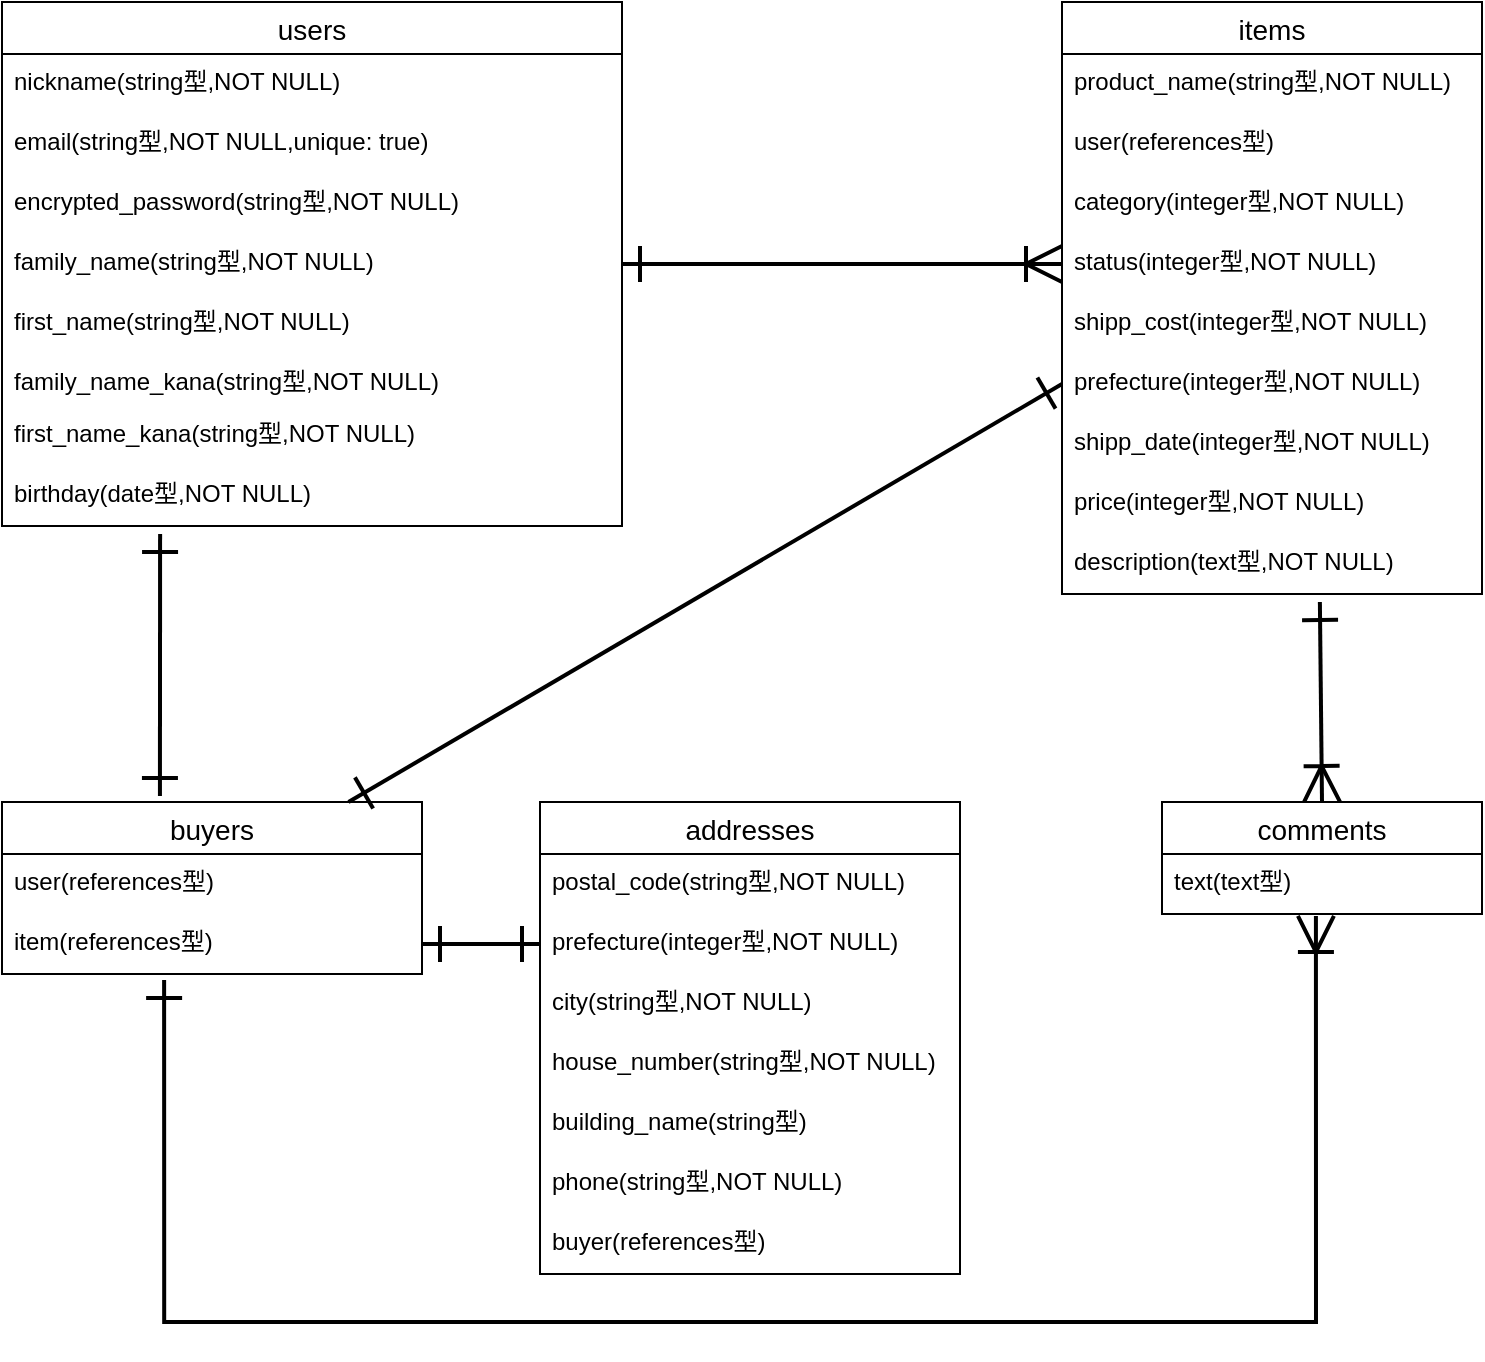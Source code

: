 <mxfile>
    <diagram id="Wvf_AMEsYwxyl8YDxMq0" name="ページ1">
        <mxGraphModel dx="761" dy="537" grid="1" gridSize="10" guides="1" tooltips="1" connect="1" arrows="1" fold="1" page="1" pageScale="1" pageWidth="827" pageHeight="1169" math="0" shadow="0">
            <root>
                <mxCell id="0"/>
                <mxCell id="1" parent="0"/>
                <mxCell id="2" value="users" style="swimlane;fontStyle=0;childLayout=stackLayout;horizontal=1;startSize=26;horizontalStack=0;resizeParent=1;resizeParentMax=0;resizeLast=0;collapsible=1;marginBottom=0;align=center;fontSize=14;" parent="1" vertex="1">
                    <mxGeometry x="40" y="40" width="310" height="262" as="geometry"/>
                </mxCell>
                <mxCell id="3" value="nickname(string型,NOT NULL)" style="text;strokeColor=none;fillColor=none;spacingLeft=4;spacingRight=4;overflow=hidden;rotatable=0;points=[[0,0.5],[1,0.5]];portConstraint=eastwest;fontSize=12;" parent="2" vertex="1">
                    <mxGeometry y="26" width="310" height="30" as="geometry"/>
                </mxCell>
                <mxCell id="4" value="email(string型,NOT NULL,unique: true)" style="text;strokeColor=none;fillColor=none;spacingLeft=4;spacingRight=4;overflow=hidden;rotatable=0;points=[[0,0.5],[1,0.5]];portConstraint=eastwest;fontSize=12;" parent="2" vertex="1">
                    <mxGeometry y="56" width="310" height="30" as="geometry"/>
                </mxCell>
                <mxCell id="5" value="encrypted_password(string型,NOT NULL)&#10;" style="text;strokeColor=none;fillColor=none;spacingLeft=4;spacingRight=4;overflow=hidden;rotatable=0;points=[[0,0.5],[1,0.5]];portConstraint=eastwest;fontSize=12;" parent="2" vertex="1">
                    <mxGeometry y="86" width="310" height="30" as="geometry"/>
                </mxCell>
                <mxCell id="tOfP7pvmhcuhbtr5Nc1U-6" value="family_name(string型,NOT NULL)" style="text;strokeColor=none;fillColor=none;spacingLeft=4;spacingRight=4;overflow=hidden;rotatable=0;points=[[0,0.5],[1,0.5]];portConstraint=eastwest;fontSize=12;" parent="2" vertex="1">
                    <mxGeometry y="116" width="310" height="30" as="geometry"/>
                </mxCell>
                <mxCell id="tOfP7pvmhcuhbtr5Nc1U-7" value="first_name(string型,NOT NULL)" style="text;strokeColor=none;fillColor=none;spacingLeft=4;spacingRight=4;overflow=hidden;rotatable=0;points=[[0,0.5],[1,0.5]];portConstraint=eastwest;fontSize=12;" parent="2" vertex="1">
                    <mxGeometry y="146" width="310" height="30" as="geometry"/>
                </mxCell>
                <mxCell id="8" value="family_name_kana(string型,NOT NULL)" style="text;strokeColor=none;fillColor=none;spacingLeft=4;spacingRight=4;overflow=hidden;rotatable=0;points=[[0,0.5],[1,0.5]];portConstraint=eastwest;fontSize=12;" parent="2" vertex="1">
                    <mxGeometry y="176" width="310" height="26" as="geometry"/>
                </mxCell>
                <mxCell id="9" value="first_name_kana(string型,NOT NULL)" style="text;strokeColor=none;fillColor=none;spacingLeft=4;spacingRight=4;overflow=hidden;rotatable=0;points=[[0,0.5],[1,0.5]];portConstraint=eastwest;fontSize=12;" parent="2" vertex="1">
                    <mxGeometry y="202" width="310" height="30" as="geometry"/>
                </mxCell>
                <mxCell id="10" value="birthday(date型,NOT NULL)" style="text;strokeColor=none;fillColor=none;spacingLeft=4;spacingRight=4;overflow=hidden;rotatable=0;points=[[0,0.5],[1,0.5]];portConstraint=eastwest;fontSize=12;" parent="2" vertex="1">
                    <mxGeometry y="232" width="310" height="30" as="geometry"/>
                </mxCell>
                <mxCell id="tOfP7pvmhcuhbtr5Nc1U-9" value="items" style="swimlane;fontStyle=0;childLayout=stackLayout;horizontal=1;startSize=26;horizontalStack=0;resizeParent=1;resizeParentMax=0;resizeLast=0;collapsible=1;marginBottom=0;align=center;fontSize=14;" parent="1" vertex="1">
                    <mxGeometry x="570" y="40" width="210" height="296" as="geometry"/>
                </mxCell>
                <mxCell id="tOfP7pvmhcuhbtr5Nc1U-12" value="product_name(string型,NOT NULL)" style="text;strokeColor=none;fillColor=none;spacingLeft=4;spacingRight=4;overflow=hidden;rotatable=0;points=[[0,0.5],[1,0.5]];portConstraint=eastwest;fontSize=12;" parent="tOfP7pvmhcuhbtr5Nc1U-9" vertex="1">
                    <mxGeometry y="26" width="210" height="30" as="geometry"/>
                </mxCell>
                <mxCell id="tOfP7pvmhcuhbtr5Nc1U-16" value="user(references型)" style="text;strokeColor=none;fillColor=none;spacingLeft=4;spacingRight=4;overflow=hidden;rotatable=0;points=[[0,0.5],[1,0.5]];portConstraint=eastwest;fontSize=12;" parent="tOfP7pvmhcuhbtr5Nc1U-9" vertex="1">
                    <mxGeometry y="56" width="210" height="30" as="geometry"/>
                </mxCell>
                <mxCell id="tOfP7pvmhcuhbtr5Nc1U-17" value="category(integer型,NOT NULL)" style="text;strokeColor=none;fillColor=none;spacingLeft=4;spacingRight=4;overflow=hidden;rotatable=0;points=[[0,0.5],[1,0.5]];portConstraint=eastwest;fontSize=12;" parent="tOfP7pvmhcuhbtr5Nc1U-9" vertex="1">
                    <mxGeometry y="86" width="210" height="30" as="geometry"/>
                </mxCell>
                <mxCell id="tOfP7pvmhcuhbtr5Nc1U-18" value="status(integer型,NOT NULL)" style="text;strokeColor=none;fillColor=none;spacingLeft=4;spacingRight=4;overflow=hidden;rotatable=0;points=[[0,0.5],[1,0.5]];portConstraint=eastwest;fontSize=12;" parent="tOfP7pvmhcuhbtr5Nc1U-9" vertex="1">
                    <mxGeometry y="116" width="210" height="30" as="geometry"/>
                </mxCell>
                <mxCell id="tOfP7pvmhcuhbtr5Nc1U-19" value="shipp_cost(integer型,NOT NULL)" style="text;strokeColor=none;fillColor=none;spacingLeft=4;spacingRight=4;overflow=hidden;rotatable=0;points=[[0,0.5],[1,0.5]];portConstraint=eastwest;fontSize=12;" parent="tOfP7pvmhcuhbtr5Nc1U-9" vertex="1">
                    <mxGeometry y="146" width="210" height="30" as="geometry"/>
                </mxCell>
                <mxCell id="tOfP7pvmhcuhbtr5Nc1U-20" value="prefecture(integer型,NOT NULL)" style="text;strokeColor=none;fillColor=none;spacingLeft=4;spacingRight=4;overflow=hidden;rotatable=0;points=[[0,0.5],[1,0.5]];portConstraint=eastwest;fontSize=12;" parent="tOfP7pvmhcuhbtr5Nc1U-9" vertex="1">
                    <mxGeometry y="176" width="210" height="30" as="geometry"/>
                </mxCell>
                <mxCell id="tOfP7pvmhcuhbtr5Nc1U-22" value="shipp_date(integer型,NOT NULL)" style="text;strokeColor=none;fillColor=none;spacingLeft=4;spacingRight=4;overflow=hidden;rotatable=0;points=[[0,0.5],[1,0.5]];portConstraint=eastwest;fontSize=12;" parent="tOfP7pvmhcuhbtr5Nc1U-9" vertex="1">
                    <mxGeometry y="206" width="210" height="30" as="geometry"/>
                </mxCell>
                <mxCell id="tOfP7pvmhcuhbtr5Nc1U-23" value="price(integer型,NOT NULL)" style="text;strokeColor=none;fillColor=none;spacingLeft=4;spacingRight=4;overflow=hidden;rotatable=0;points=[[0,0.5],[1,0.5]];portConstraint=eastwest;fontSize=12;" parent="tOfP7pvmhcuhbtr5Nc1U-9" vertex="1">
                    <mxGeometry y="236" width="210" height="30" as="geometry"/>
                </mxCell>
                <mxCell id="11" value="description(text型,NOT NULL)" style="text;strokeColor=none;fillColor=none;spacingLeft=4;spacingRight=4;overflow=hidden;rotatable=0;points=[[0,0.5],[1,0.5]];portConstraint=eastwest;fontSize=12;" parent="tOfP7pvmhcuhbtr5Nc1U-9" vertex="1">
                    <mxGeometry y="266" width="210" height="30" as="geometry"/>
                </mxCell>
                <mxCell id="tOfP7pvmhcuhbtr5Nc1U-24" value="buyers" style="swimlane;fontStyle=0;childLayout=stackLayout;horizontal=1;startSize=26;horizontalStack=0;resizeParent=1;resizeParentMax=0;resizeLast=0;collapsible=1;marginBottom=0;align=center;fontSize=14;" parent="1" vertex="1">
                    <mxGeometry x="40" y="440" width="210" height="86" as="geometry"/>
                </mxCell>
                <mxCell id="tOfP7pvmhcuhbtr5Nc1U-27" value="user(references型)" style="text;strokeColor=none;fillColor=none;spacingLeft=4;spacingRight=4;overflow=hidden;rotatable=0;points=[[0,0.5],[1,0.5]];portConstraint=eastwest;fontSize=12;" parent="tOfP7pvmhcuhbtr5Nc1U-24" vertex="1">
                    <mxGeometry y="26" width="210" height="30" as="geometry"/>
                </mxCell>
                <mxCell id="tOfP7pvmhcuhbtr5Nc1U-32" value="item(references型)" style="text;strokeColor=none;fillColor=none;spacingLeft=4;spacingRight=4;overflow=hidden;rotatable=0;points=[[0,0.5],[1,0.5]];portConstraint=eastwest;fontSize=12;" parent="tOfP7pvmhcuhbtr5Nc1U-24" vertex="1">
                    <mxGeometry y="56" width="210" height="30" as="geometry"/>
                </mxCell>
                <mxCell id="tOfP7pvmhcuhbtr5Nc1U-34" value="addresses" style="swimlane;fontStyle=0;childLayout=stackLayout;horizontal=1;startSize=26;horizontalStack=0;resizeParent=1;resizeParentMax=0;resizeLast=0;collapsible=1;marginBottom=0;align=center;fontSize=14;" parent="1" vertex="1">
                    <mxGeometry x="309" y="440" width="210" height="236" as="geometry"/>
                </mxCell>
                <mxCell id="tOfP7pvmhcuhbtr5Nc1U-35" value="postal_code(string型,NOT NULL)" style="text;strokeColor=none;fillColor=none;spacingLeft=4;spacingRight=4;overflow=hidden;rotatable=0;points=[[0,0.5],[1,0.5]];portConstraint=eastwest;fontSize=12;" parent="tOfP7pvmhcuhbtr5Nc1U-34" vertex="1">
                    <mxGeometry y="26" width="210" height="30" as="geometry"/>
                </mxCell>
                <mxCell id="tOfP7pvmhcuhbtr5Nc1U-36" value="prefecture(integer型,NOT NULL)" style="text;strokeColor=none;fillColor=none;spacingLeft=4;spacingRight=4;overflow=hidden;rotatable=0;points=[[0,0.5],[1,0.5]];portConstraint=eastwest;fontSize=12;" parent="tOfP7pvmhcuhbtr5Nc1U-34" vertex="1">
                    <mxGeometry y="56" width="210" height="30" as="geometry"/>
                </mxCell>
                <mxCell id="tOfP7pvmhcuhbtr5Nc1U-37" value="city(string型,NOT NULL)" style="text;strokeColor=none;fillColor=none;spacingLeft=4;spacingRight=4;overflow=hidden;rotatable=0;points=[[0,0.5],[1,0.5]];portConstraint=eastwest;fontSize=12;" parent="tOfP7pvmhcuhbtr5Nc1U-34" vertex="1">
                    <mxGeometry y="86" width="210" height="30" as="geometry"/>
                </mxCell>
                <mxCell id="tOfP7pvmhcuhbtr5Nc1U-38" value="house_number(string型,NOT NULL)" style="text;strokeColor=none;fillColor=none;spacingLeft=4;spacingRight=4;overflow=hidden;rotatable=0;points=[[0,0.5],[1,0.5]];portConstraint=eastwest;fontSize=12;" parent="tOfP7pvmhcuhbtr5Nc1U-34" vertex="1">
                    <mxGeometry y="116" width="210" height="30" as="geometry"/>
                </mxCell>
                <mxCell id="tOfP7pvmhcuhbtr5Nc1U-39" value="building_name(string型)" style="text;strokeColor=none;fillColor=none;spacingLeft=4;spacingRight=4;overflow=hidden;rotatable=0;points=[[0,0.5],[1,0.5]];portConstraint=eastwest;fontSize=12;" parent="tOfP7pvmhcuhbtr5Nc1U-34" vertex="1">
                    <mxGeometry y="146" width="210" height="30" as="geometry"/>
                </mxCell>
                <mxCell id="tOfP7pvmhcuhbtr5Nc1U-40" value="phone(string型,NOT NULL)" style="text;strokeColor=none;fillColor=none;spacingLeft=4;spacingRight=4;overflow=hidden;rotatable=0;points=[[0,0.5],[1,0.5]];portConstraint=eastwest;fontSize=12;" parent="tOfP7pvmhcuhbtr5Nc1U-34" vertex="1">
                    <mxGeometry y="176" width="210" height="30" as="geometry"/>
                </mxCell>
                <mxCell id="12" value="buyer(references型)" style="text;strokeColor=none;fillColor=none;spacingLeft=4;spacingRight=4;overflow=hidden;rotatable=0;points=[[0,0.5],[1,0.5]];portConstraint=eastwest;fontSize=12;" vertex="1" parent="tOfP7pvmhcuhbtr5Nc1U-34">
                    <mxGeometry y="206" width="210" height="30" as="geometry"/>
                </mxCell>
                <mxCell id="tOfP7pvmhcuhbtr5Nc1U-41" value="comments" style="swimlane;fontStyle=0;childLayout=stackLayout;horizontal=1;startSize=26;horizontalStack=0;resizeParent=1;resizeParentMax=0;resizeLast=0;collapsible=1;marginBottom=0;align=center;fontSize=14;" parent="1" vertex="1">
                    <mxGeometry x="620" y="440" width="160" height="56" as="geometry"/>
                </mxCell>
                <mxCell id="tOfP7pvmhcuhbtr5Nc1U-43" value="text(text型)" style="text;strokeColor=none;fillColor=none;spacingLeft=4;spacingRight=4;overflow=hidden;rotatable=0;points=[[0,0.5],[1,0.5]];portConstraint=eastwest;fontSize=12;" parent="tOfP7pvmhcuhbtr5Nc1U-41" vertex="1">
                    <mxGeometry y="26" width="160" height="30" as="geometry"/>
                </mxCell>
                <mxCell id="tOfP7pvmhcuhbtr5Nc1U-47" value="" style="edgeStyle=entityRelationEdgeStyle;fontSize=12;html=1;endArrow=ERoneToMany;startArrow=ERone;entryX=0;entryY=0.5;entryDx=0;entryDy=0;strokeWidth=2;startFill=0;endSize=15;startSize=15;exitX=1;exitY=0.5;exitDx=0;exitDy=0;" parent="1" target="tOfP7pvmhcuhbtr5Nc1U-18" edge="1">
                    <mxGeometry width="100" height="100" relative="1" as="geometry">
                        <mxPoint x="350" y="171" as="sourcePoint"/>
                        <mxPoint x="451" y="171" as="targetPoint"/>
                    </mxGeometry>
                </mxCell>
                <mxCell id="tOfP7pvmhcuhbtr5Nc1U-49" value="" style="fontSize=12;html=1;endArrow=ERoneToMany;startArrow=ERone;strokeWidth=2;startFill=0;rounded=0;startSize=15;endSize=15;entryX=0.5;entryY=0;entryDx=0;entryDy=0;exitX=0.614;exitY=1.133;exitDx=0;exitDy=0;exitPerimeter=0;" parent="1" source="11" target="tOfP7pvmhcuhbtr5Nc1U-41" edge="1">
                    <mxGeometry width="100" height="100" relative="1" as="geometry">
                        <mxPoint x="700" y="350" as="sourcePoint"/>
                        <mxPoint x="590" y="440" as="targetPoint"/>
                    </mxGeometry>
                </mxCell>
                <mxCell id="tOfP7pvmhcuhbtr5Nc1U-50" value="" style="fontSize=12;html=1;endArrow=ERone;startArrow=ERone;strokeWidth=2;startFill=0;rounded=0;exitX=0.825;exitY=0;exitDx=0;exitDy=0;startSize=15;endSize=15;exitPerimeter=0;entryX=0;entryY=0.5;entryDx=0;entryDy=0;endFill=0;" parent="1" source="tOfP7pvmhcuhbtr5Nc1U-24" target="tOfP7pvmhcuhbtr5Nc1U-20" edge="1">
                    <mxGeometry width="100" height="100" relative="1" as="geometry">
                        <mxPoint x="280.0" y="300" as="sourcePoint"/>
                        <mxPoint x="436" y="270" as="targetPoint"/>
                    </mxGeometry>
                </mxCell>
                <mxCell id="tOfP7pvmhcuhbtr5Nc1U-51" value="" style="fontSize=12;html=1;endArrow=ERone;startArrow=ERone;strokeWidth=2;startFill=0;rounded=0;exitX=1;exitY=0.5;exitDx=0;exitDy=0;startSize=15;endSize=15;entryX=0;entryY=0.5;entryDx=0;entryDy=0;endFill=0;" parent="1" source="tOfP7pvmhcuhbtr5Nc1U-32" target="tOfP7pvmhcuhbtr5Nc1U-36" edge="1">
                    <mxGeometry width="100" height="100" relative="1" as="geometry">
                        <mxPoint x="210.0" y="484" as="sourcePoint"/>
                        <mxPoint x="263.04" y="585" as="targetPoint"/>
                    </mxGeometry>
                </mxCell>
                <mxCell id="tOfP7pvmhcuhbtr5Nc1U-52" value="" style="fontSize=12;html=1;endArrow=ERoneToMany;startArrow=ERone;strokeWidth=2;startFill=0;rounded=0;startSize=15;endSize=15;edgeStyle=orthogonalEdgeStyle;exitX=0.386;exitY=1.1;exitDx=0;exitDy=0;exitPerimeter=0;entryX=0.481;entryY=1.033;entryDx=0;entryDy=0;entryPerimeter=0;" parent="1" edge="1" target="tOfP7pvmhcuhbtr5Nc1U-43" source="tOfP7pvmhcuhbtr5Nc1U-32">
                    <mxGeometry width="100" height="100" relative="1" as="geometry">
                        <mxPoint x="121.09" y="559.99" as="sourcePoint"/>
                        <mxPoint x="600" y="550" as="targetPoint"/>
                        <Array as="points">
                            <mxPoint x="121" y="700"/>
                            <mxPoint x="697" y="700"/>
                        </Array>
                    </mxGeometry>
                </mxCell>
                <mxCell id="tOfP7pvmhcuhbtr5Nc1U-53" value="" style="fontSize=12;html=1;endArrow=ERone;startArrow=ERone;strokeWidth=2;startFill=0;rounded=0;startSize=15;endSize=15;endFill=0;exitX=0.255;exitY=1.133;exitDx=0;exitDy=0;exitPerimeter=0;entryX=0.376;entryY=-0.035;entryDx=0;entryDy=0;entryPerimeter=0;" parent="1" source="10" edge="1" target="tOfP7pvmhcuhbtr5Nc1U-24">
                    <mxGeometry width="100" height="100" relative="1" as="geometry">
                        <mxPoint x="123" y="360" as="sourcePoint"/>
                        <mxPoint x="119" y="430" as="targetPoint"/>
                    </mxGeometry>
                </mxCell>
            </root>
        </mxGraphModel>
    </diagram>
    <diagram id="0D3vSdD7qDNpKlQyzc5U" name="ページ2">
        &#xa;        &#xa;&#xa;
        <mxGraphModel dx="728" dy="537" grid="1" gridSize="10" guides="1" tooltips="1" connect="1" arrows="1" fold="1" page="1" pageScale="1" pageWidth="827" pageHeight="1169" math="0" shadow="0">
            &#xa;            &#xa;&#xa;
            <root>
                &#xa;                &#xa;&#xa;
                <mxCell id="YdGbHd5ckRYG279IrqhZ-0"/>
                &#xa;                &#xa;&#xa;
                <mxCell id="YdGbHd5ckRYG279IrqhZ-1" parent="YdGbHd5ckRYG279IrqhZ-0"/>
                &#xa;                &#xa;&#xa;
            </root>
            &#xa;            &#xa;&#xa;
        </mxGraphModel>
        &#xa;        &#xa;&#xa;
    </diagram>
</mxfile>